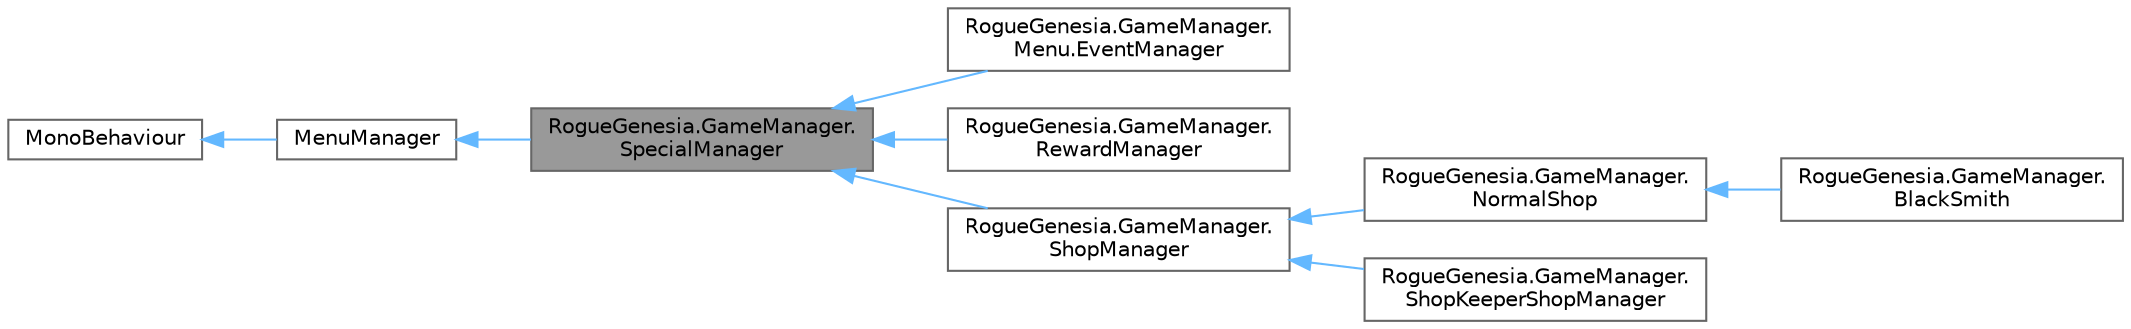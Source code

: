 digraph "RogueGenesia.GameManager.SpecialManager"
{
 // LATEX_PDF_SIZE
  bgcolor="transparent";
  edge [fontname=Helvetica,fontsize=10,labelfontname=Helvetica,labelfontsize=10];
  node [fontname=Helvetica,fontsize=10,shape=box,height=0.2,width=0.4];
  rankdir="LR";
  Node1 [label="RogueGenesia.GameManager.\lSpecialManager",height=0.2,width=0.4,color="gray40", fillcolor="grey60", style="filled", fontcolor="black",tooltip=" "];
  Node2 -> Node1 [dir="back",color="steelblue1",style="solid"];
  Node2 [label="MenuManager",height=0.2,width=0.4,color="gray40", fillcolor="white", style="filled",URL="$class_rogue_genesia_1_1_u_i_1_1_menu_manager.html",tooltip=" "];
  Node3 -> Node2 [dir="back",color="steelblue1",style="solid"];
  Node3 [label="MonoBehaviour",height=0.2,width=0.4,color="gray40", fillcolor="white", style="filled",tooltip=" "];
  Node1 -> Node4 [dir="back",color="steelblue1",style="solid"];
  Node4 [label="RogueGenesia.GameManager.\lMenu.EventManager",height=0.2,width=0.4,color="gray40", fillcolor="white", style="filled",URL="$class_rogue_genesia_1_1_game_manager_1_1_menu_1_1_event_manager.html",tooltip=" "];
  Node1 -> Node5 [dir="back",color="steelblue1",style="solid"];
  Node5 [label="RogueGenesia.GameManager.\lRewardManager",height=0.2,width=0.4,color="gray40", fillcolor="white", style="filled",URL="$class_rogue_genesia_1_1_game_manager_1_1_reward_manager.html",tooltip=" "];
  Node1 -> Node6 [dir="back",color="steelblue1",style="solid"];
  Node6 [label="RogueGenesia.GameManager.\lShopManager",height=0.2,width=0.4,color="gray40", fillcolor="white", style="filled",URL="$class_rogue_genesia_1_1_game_manager_1_1_shop_manager.html",tooltip=" "];
  Node6 -> Node7 [dir="back",color="steelblue1",style="solid"];
  Node7 [label="RogueGenesia.GameManager.\lNormalShop",height=0.2,width=0.4,color="gray40", fillcolor="white", style="filled",URL="$class_rogue_genesia_1_1_game_manager_1_1_normal_shop.html",tooltip=" "];
  Node7 -> Node8 [dir="back",color="steelblue1",style="solid"];
  Node8 [label="RogueGenesia.GameManager.\lBlackSmith",height=0.2,width=0.4,color="gray40", fillcolor="white", style="filled",URL="$class_rogue_genesia_1_1_game_manager_1_1_black_smith.html",tooltip=" "];
  Node6 -> Node9 [dir="back",color="steelblue1",style="solid"];
  Node9 [label="RogueGenesia.GameManager.\lShopKeeperShopManager",height=0.2,width=0.4,color="gray40", fillcolor="white", style="filled",URL="$class_rogue_genesia_1_1_game_manager_1_1_shop_keeper_shop_manager.html",tooltip=" "];
}
